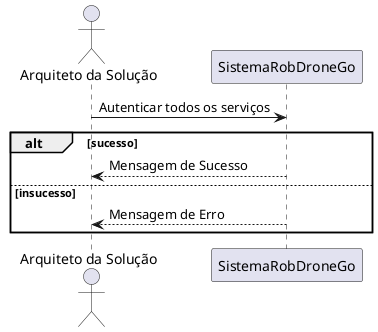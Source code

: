 @startuml
actor "Arquiteto da Solução" as actor
participant SistemaRobDroneGo as srdg
actor -> srdg: Autenticar todos os serviços
alt sucesso
srdg --> actor : Mensagem de Sucesso
else insucesso
srdg -->actor : Mensagem de Erro
end
@enduml